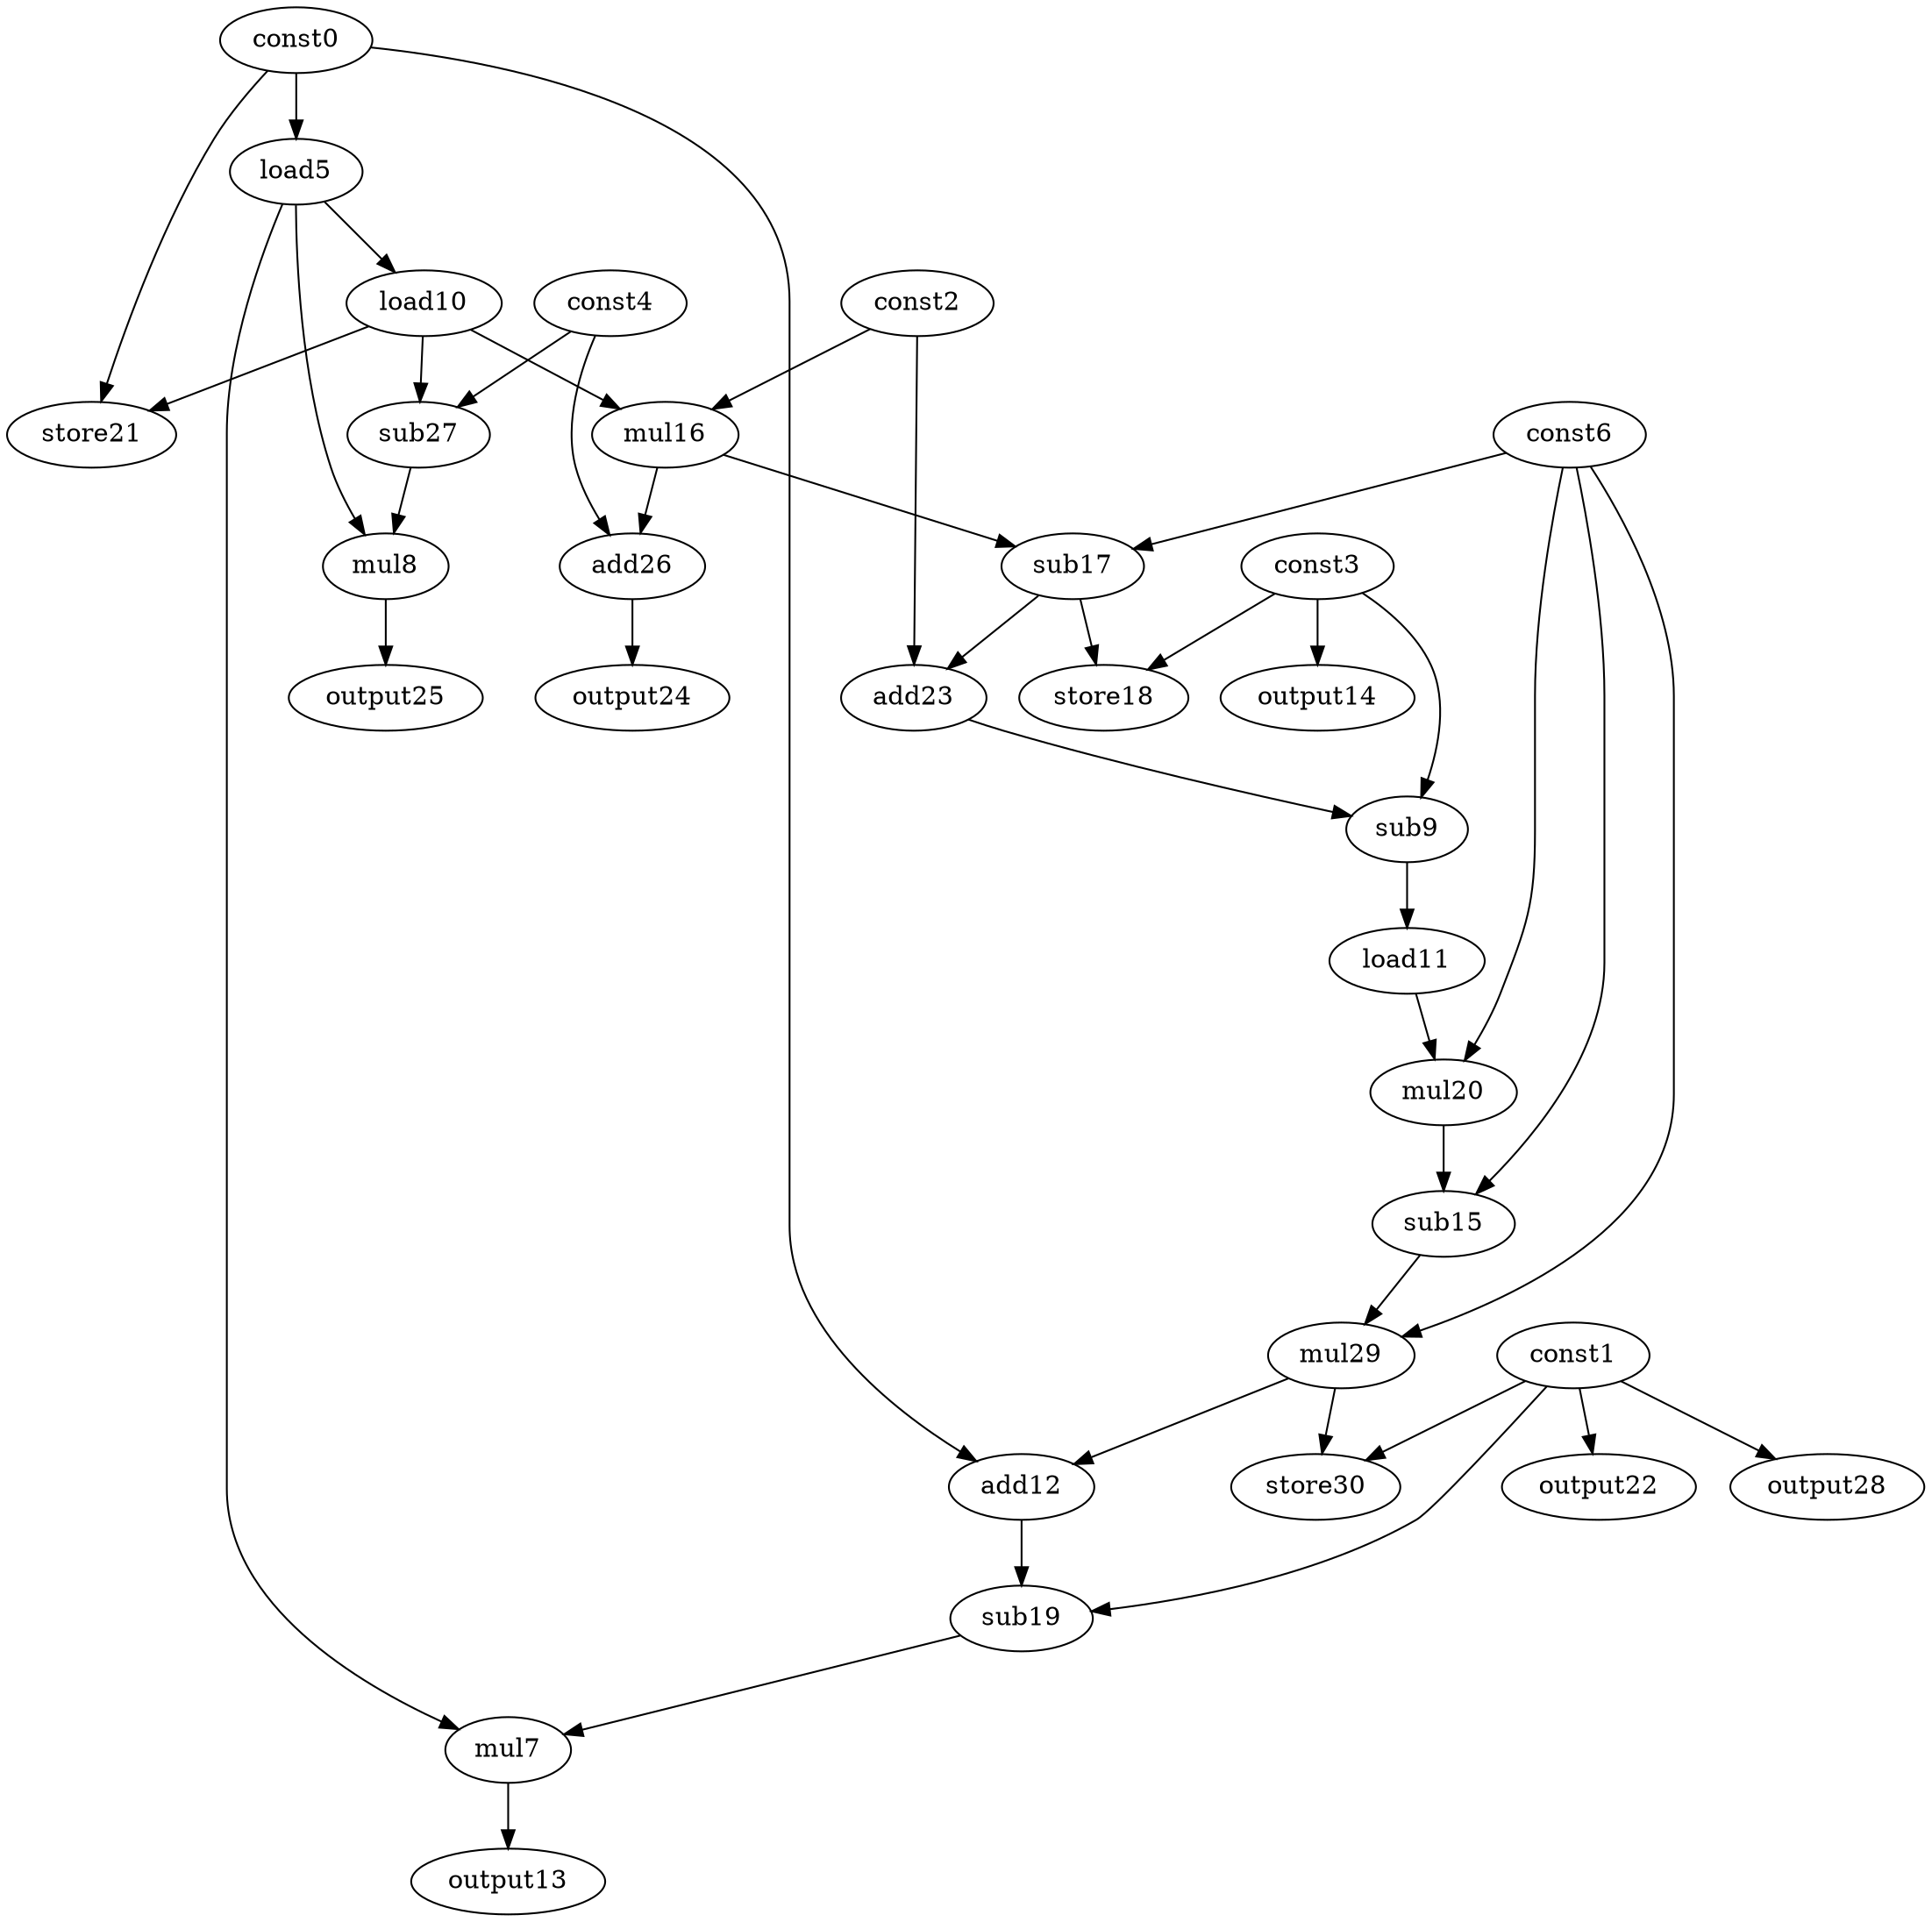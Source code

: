 digraph G { 
const0[opcode=const]; 
const1[opcode=const]; 
const2[opcode=const]; 
const3[opcode=const]; 
const4[opcode=const]; 
load5[opcode=load]; 
const6[opcode=const]; 
mul7[opcode=mul]; 
mul8[opcode=mul]; 
sub9[opcode=sub]; 
load10[opcode=load]; 
load11[opcode=load]; 
add12[opcode=add]; 
output13[opcode=output]; 
output14[opcode=output]; 
sub15[opcode=sub]; 
mul16[opcode=mul]; 
sub17[opcode=sub]; 
store18[opcode=store]; 
sub19[opcode=sub]; 
mul20[opcode=mul]; 
store21[opcode=store]; 
output22[opcode=output]; 
add23[opcode=add]; 
output24[opcode=output]; 
output25[opcode=output]; 
add26[opcode=add]; 
sub27[opcode=sub]; 
output28[opcode=output]; 
mul29[opcode=mul]; 
store30[opcode=store]; 
const0->load5[operand=0];
const3->output14[operand=0];
const1->output22[operand=0];
const1->output28[operand=0];
load5->load10[operand=0];
const2->mul16[operand=0];
load10->mul16[operand=1];
const0->store21[operand=0];
load10->store21[operand=1];
load10->sub27[operand=0];
const4->sub27[operand=1];
sub27->mul8[operand=0];
load5->mul8[operand=1];
mul16->sub17[operand=0];
const6->sub17[operand=1];
mul16->add26[operand=0];
const4->add26[operand=1];
sub17->store18[operand=0];
const3->store18[operand=1];
sub17->add23[operand=0];
const2->add23[operand=1];
add26->output24[operand=0];
mul8->output25[operand=0];
const3->sub9[operand=0];
add23->sub9[operand=1];
sub9->load11[operand=0];
load11->mul20[operand=0];
const6->mul20[operand=1];
mul20->sub15[operand=0];
const6->sub15[operand=1];
const6->mul29[operand=0];
sub15->mul29[operand=1];
const0->add12[operand=0];
mul29->add12[operand=1];
const1->store30[operand=0];
mul29->store30[operand=1];
const1->sub19[operand=0];
add12->sub19[operand=1];
sub19->mul7[operand=0];
load5->mul7[operand=1];
mul7->output13[operand=0];
}
